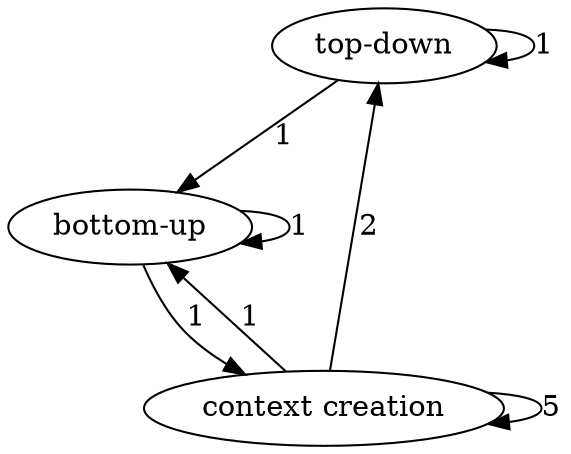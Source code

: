 digraph  {
"top-down";
"context creation";
"bottom-up";
"top-down" -> "top-down"  [weight=1, label=1];
"top-down" -> "bottom-up"  [weight=1, label=1];
"context creation" -> "top-down"  [weight=2, label=2];
"context creation" -> "context creation"  [weight=5, label=5];
"context creation" -> "bottom-up"  [weight=1, label=1];
"bottom-up" -> "context creation"  [weight=1, label=1];
"bottom-up" -> "bottom-up"  [weight=1, label=1];
}
